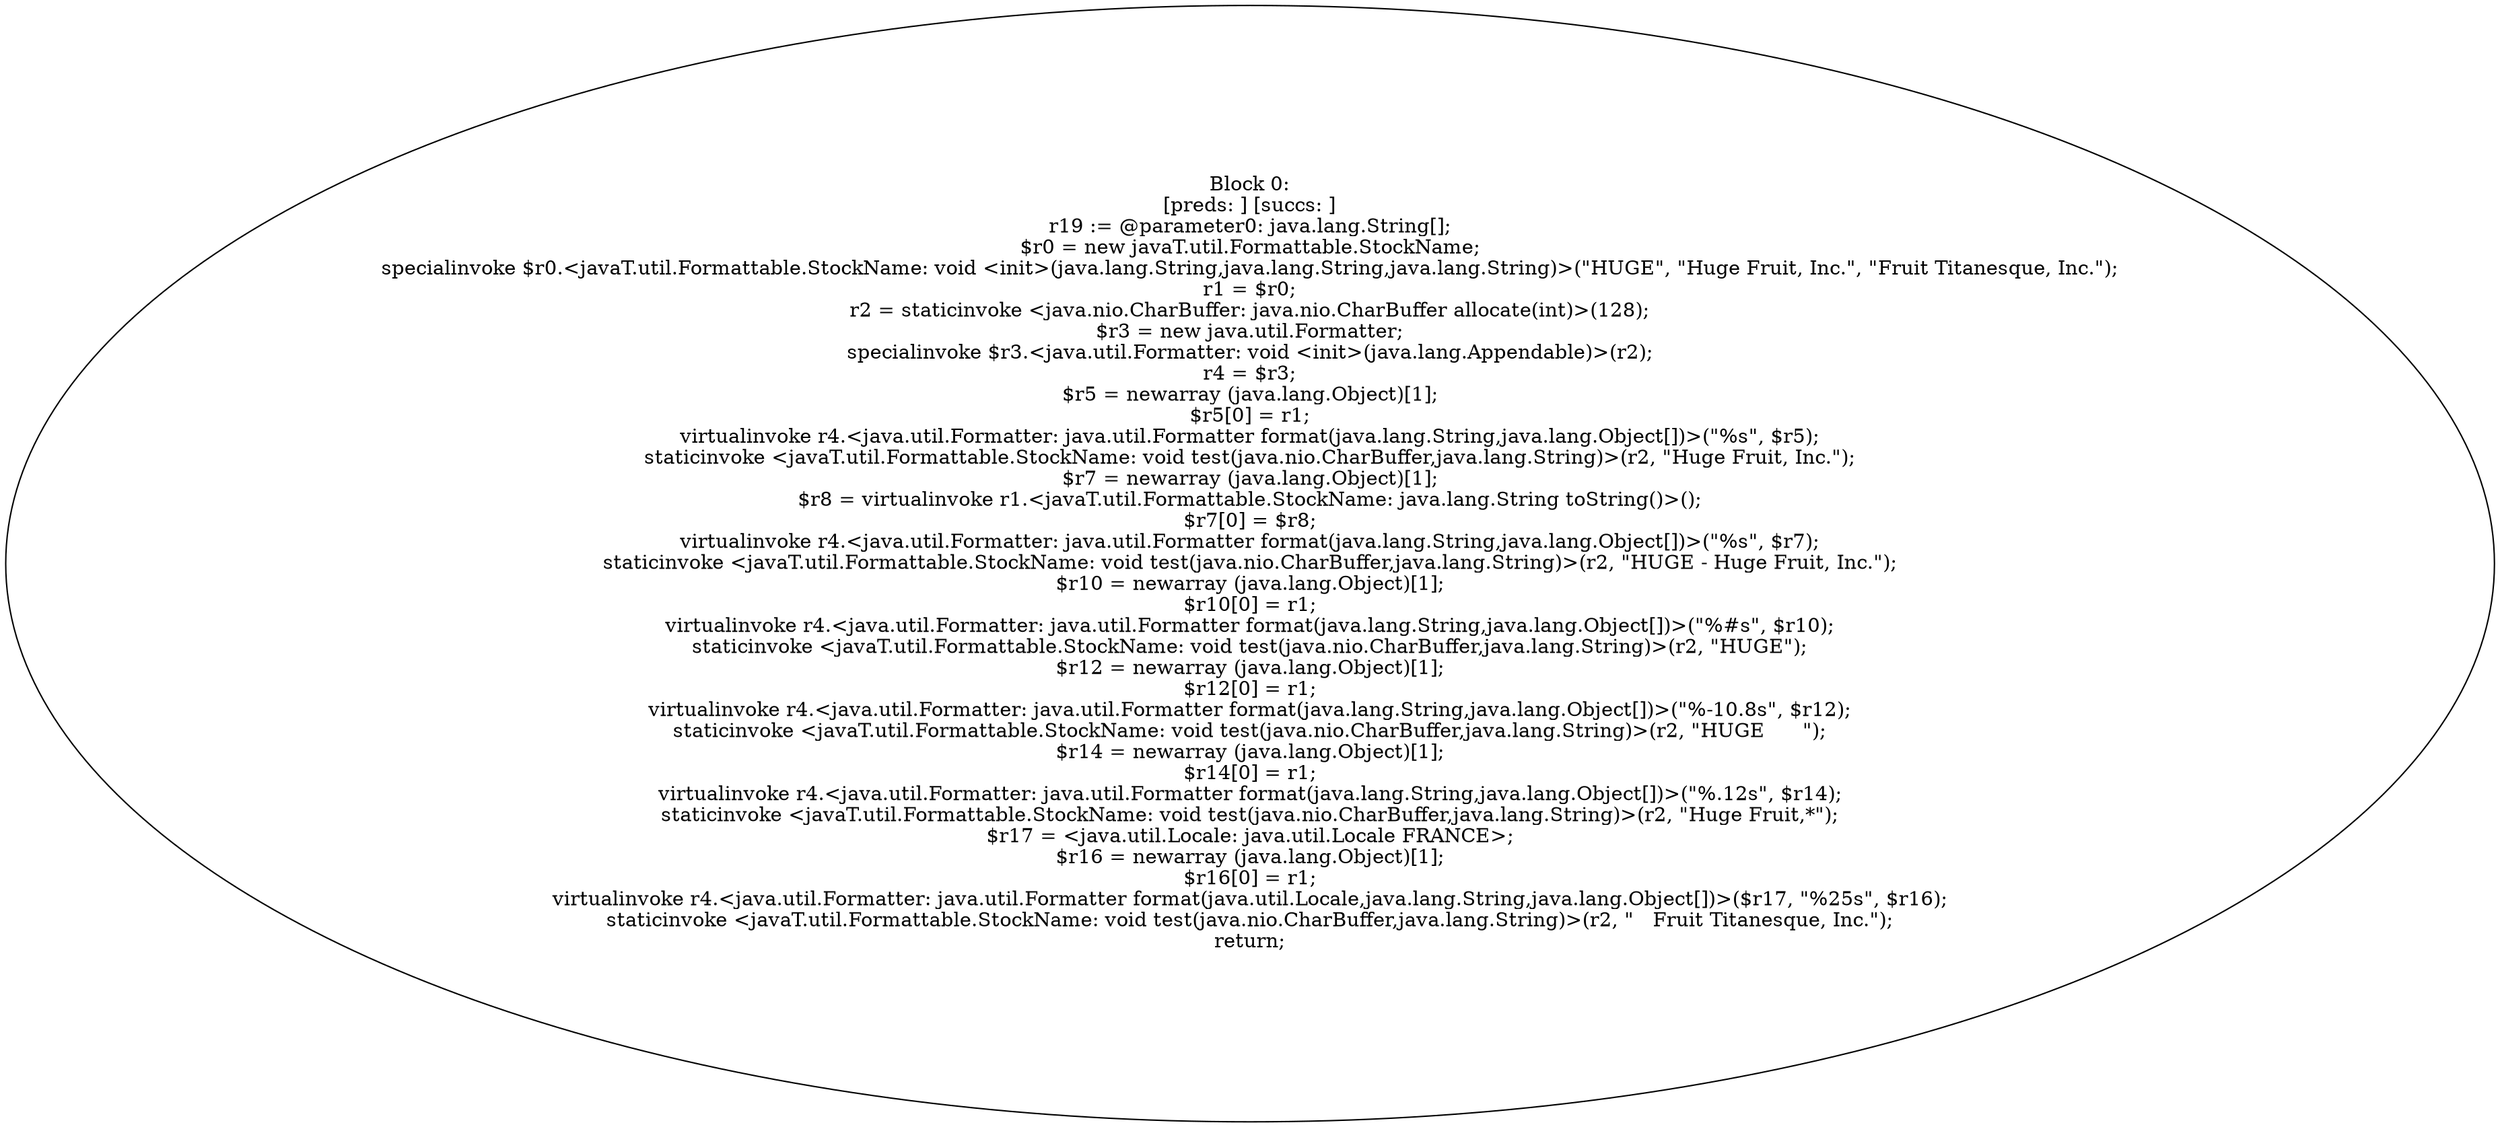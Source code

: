 digraph "unitGraph" {
    "Block 0:
[preds: ] [succs: ]
r19 := @parameter0: java.lang.String[];
$r0 = new javaT.util.Formattable.StockName;
specialinvoke $r0.<javaT.util.Formattable.StockName: void <init>(java.lang.String,java.lang.String,java.lang.String)>(\"HUGE\", \"Huge Fruit, Inc.\", \"Fruit Titanesque, Inc.\");
r1 = $r0;
r2 = staticinvoke <java.nio.CharBuffer: java.nio.CharBuffer allocate(int)>(128);
$r3 = new java.util.Formatter;
specialinvoke $r3.<java.util.Formatter: void <init>(java.lang.Appendable)>(r2);
r4 = $r3;
$r5 = newarray (java.lang.Object)[1];
$r5[0] = r1;
virtualinvoke r4.<java.util.Formatter: java.util.Formatter format(java.lang.String,java.lang.Object[])>(\"%s\", $r5);
staticinvoke <javaT.util.Formattable.StockName: void test(java.nio.CharBuffer,java.lang.String)>(r2, \"Huge Fruit, Inc.\");
$r7 = newarray (java.lang.Object)[1];
$r8 = virtualinvoke r1.<javaT.util.Formattable.StockName: java.lang.String toString()>();
$r7[0] = $r8;
virtualinvoke r4.<java.util.Formatter: java.util.Formatter format(java.lang.String,java.lang.Object[])>(\"%s\", $r7);
staticinvoke <javaT.util.Formattable.StockName: void test(java.nio.CharBuffer,java.lang.String)>(r2, \"HUGE - Huge Fruit, Inc.\");
$r10 = newarray (java.lang.Object)[1];
$r10[0] = r1;
virtualinvoke r4.<java.util.Formatter: java.util.Formatter format(java.lang.String,java.lang.Object[])>(\"%#s\", $r10);
staticinvoke <javaT.util.Formattable.StockName: void test(java.nio.CharBuffer,java.lang.String)>(r2, \"HUGE\");
$r12 = newarray (java.lang.Object)[1];
$r12[0] = r1;
virtualinvoke r4.<java.util.Formatter: java.util.Formatter format(java.lang.String,java.lang.Object[])>(\"%-10.8s\", $r12);
staticinvoke <javaT.util.Formattable.StockName: void test(java.nio.CharBuffer,java.lang.String)>(r2, \"HUGE      \");
$r14 = newarray (java.lang.Object)[1];
$r14[0] = r1;
virtualinvoke r4.<java.util.Formatter: java.util.Formatter format(java.lang.String,java.lang.Object[])>(\"%.12s\", $r14);
staticinvoke <javaT.util.Formattable.StockName: void test(java.nio.CharBuffer,java.lang.String)>(r2, \"Huge Fruit,*\");
$r17 = <java.util.Locale: java.util.Locale FRANCE>;
$r16 = newarray (java.lang.Object)[1];
$r16[0] = r1;
virtualinvoke r4.<java.util.Formatter: java.util.Formatter format(java.util.Locale,java.lang.String,java.lang.Object[])>($r17, \"%25s\", $r16);
staticinvoke <javaT.util.Formattable.StockName: void test(java.nio.CharBuffer,java.lang.String)>(r2, \"   Fruit Titanesque, Inc.\");
return;
"
}
